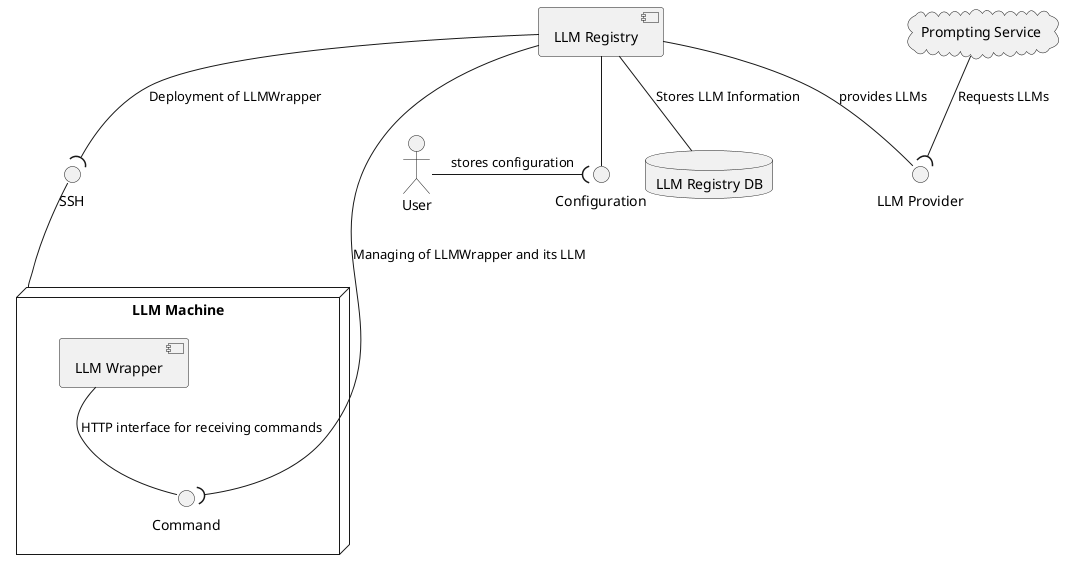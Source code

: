 @startuml Component

node "LLM Machine" as LMMM{
    component "LLM Wrapper" as LLM
    interface "Command" as LLMHttp
    LLM -- LLMHttp : HTTP interface for receiving commands
}
interface "SSH" as LLMSSH
LMMM -up- LLMSSH


cloud "Prompting Service" as PromptingService


component "LLM Registry" as Registry
database "LLM Registry DB" as RegistryDB
interface "LLM Provider" as LLMRequest
interface "Configuration" as LLMConfig
Registry -- LLMRequest : provides LLMs
Registry -- LLMConfig

actor "User" as User

User -( LLMConfig : stores configuration


PromptingService --( LLMRequest : Requests LLMs

Registry --( LLMSSH : Deployment of LLMWrapper

Registry --( LLMHttp : Managing of LLMWrapper and its LLM

Registry -- RegistryDB : Stores LLM Information

@enduml